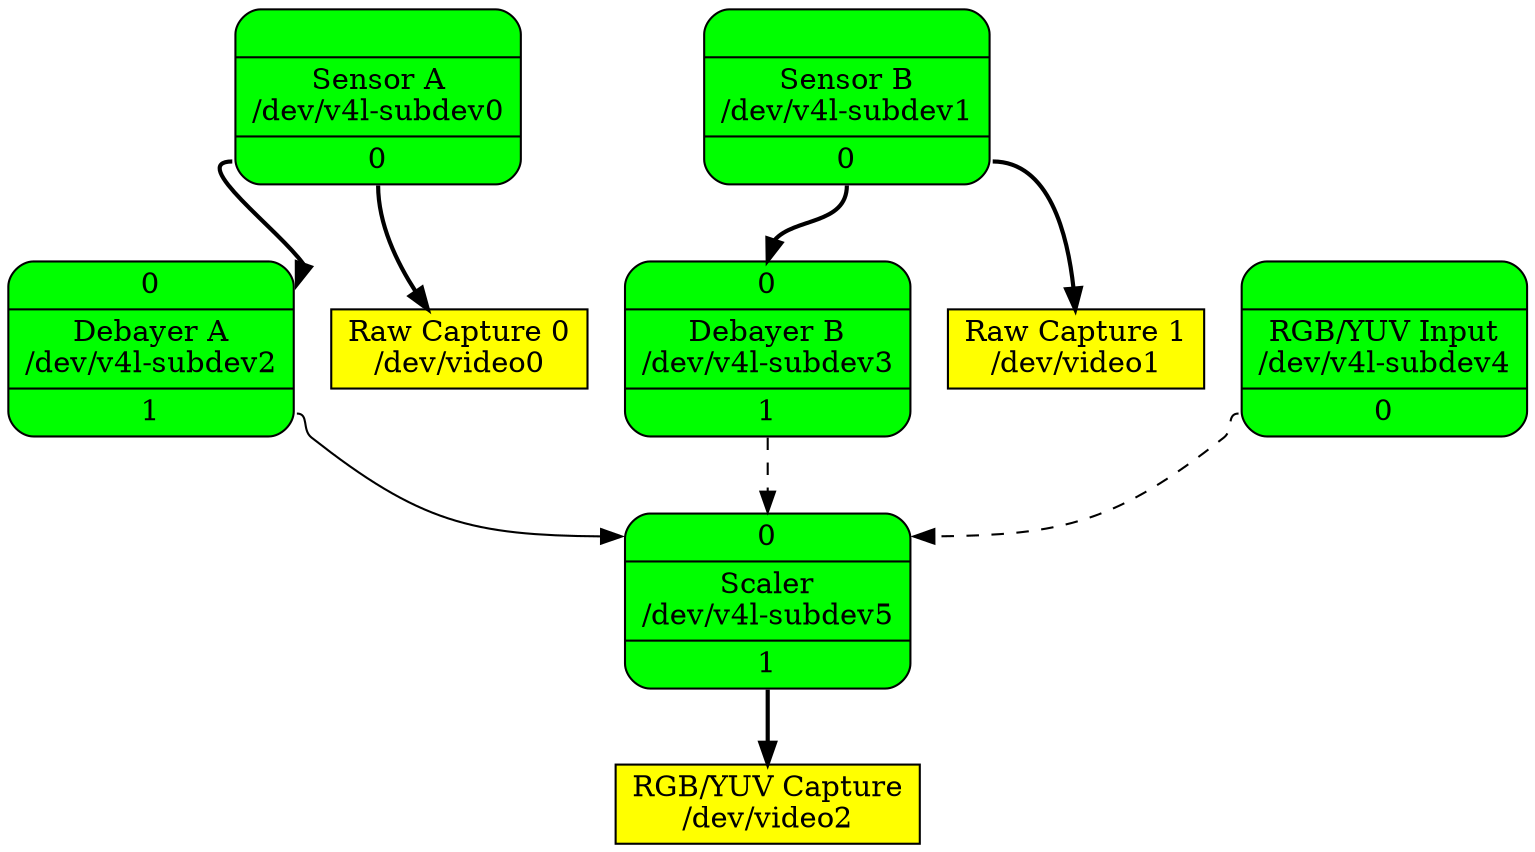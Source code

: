 # SPDX-License-Identifier: GPL-2.0

digraph board {
	rankdir=TB
	n00000001 [label="{{} | Sensor A\n/dev/v4l-subdev0 | {<port0> 0}}", shape=Mrecord, style=filled, fillcolor=green]
	n00000001:port0 -> n00000005:port0 [style=bold]
	n00000001:port0 -> n0000000b [style=bold]
	n00000003 [label="{{} | Sensor B\n/dev/v4l-subdev1 | {<port0> 0}}", shape=Mrecord, style=filled, fillcolor=green]
	n00000003:port0 -> n00000008:port0 [style=bold]
	n00000003:port0 -> n0000000f [style=bold]
	n00000005 [label="{{<port0> 0} | Debayer A\n/dev/v4l-subdev2 | {<port1> 1}}", shape=Mrecord, style=filled, fillcolor=green]
	n00000005:port1 -> n00000015:port0
	n00000008 [label="{{<port0> 0} | Debayer B\n/dev/v4l-subdev3 | {<port1> 1}}", shape=Mrecord, style=filled, fillcolor=green]
	n00000008:port1 -> n00000015:port0 [style=dashed]
	n0000000b [label="Raw Capture 0\n/dev/video0", shape=box, style=filled, fillcolor=yellow]
	n0000000f [label="Raw Capture 1\n/dev/video1", shape=box, style=filled, fillcolor=yellow]
	n00000013 [label="{{} | RGB/YUV Input\n/dev/v4l-subdev4 | {<port0> 0}}", shape=Mrecord, style=filled, fillcolor=green]
	n00000013:port0 -> n00000015:port0 [style=dashed]
	n00000015 [label="{{<port0> 0} | Scaler\n/dev/v4l-subdev5 | {<port1> 1}}", shape=Mrecord, style=filled, fillcolor=green]
	n00000015:port1 -> n00000018 [style=bold]
	n00000018 [label="RGB/YUV Capture\n/dev/video2", shape=box, style=filled, fillcolor=yellow]
}
